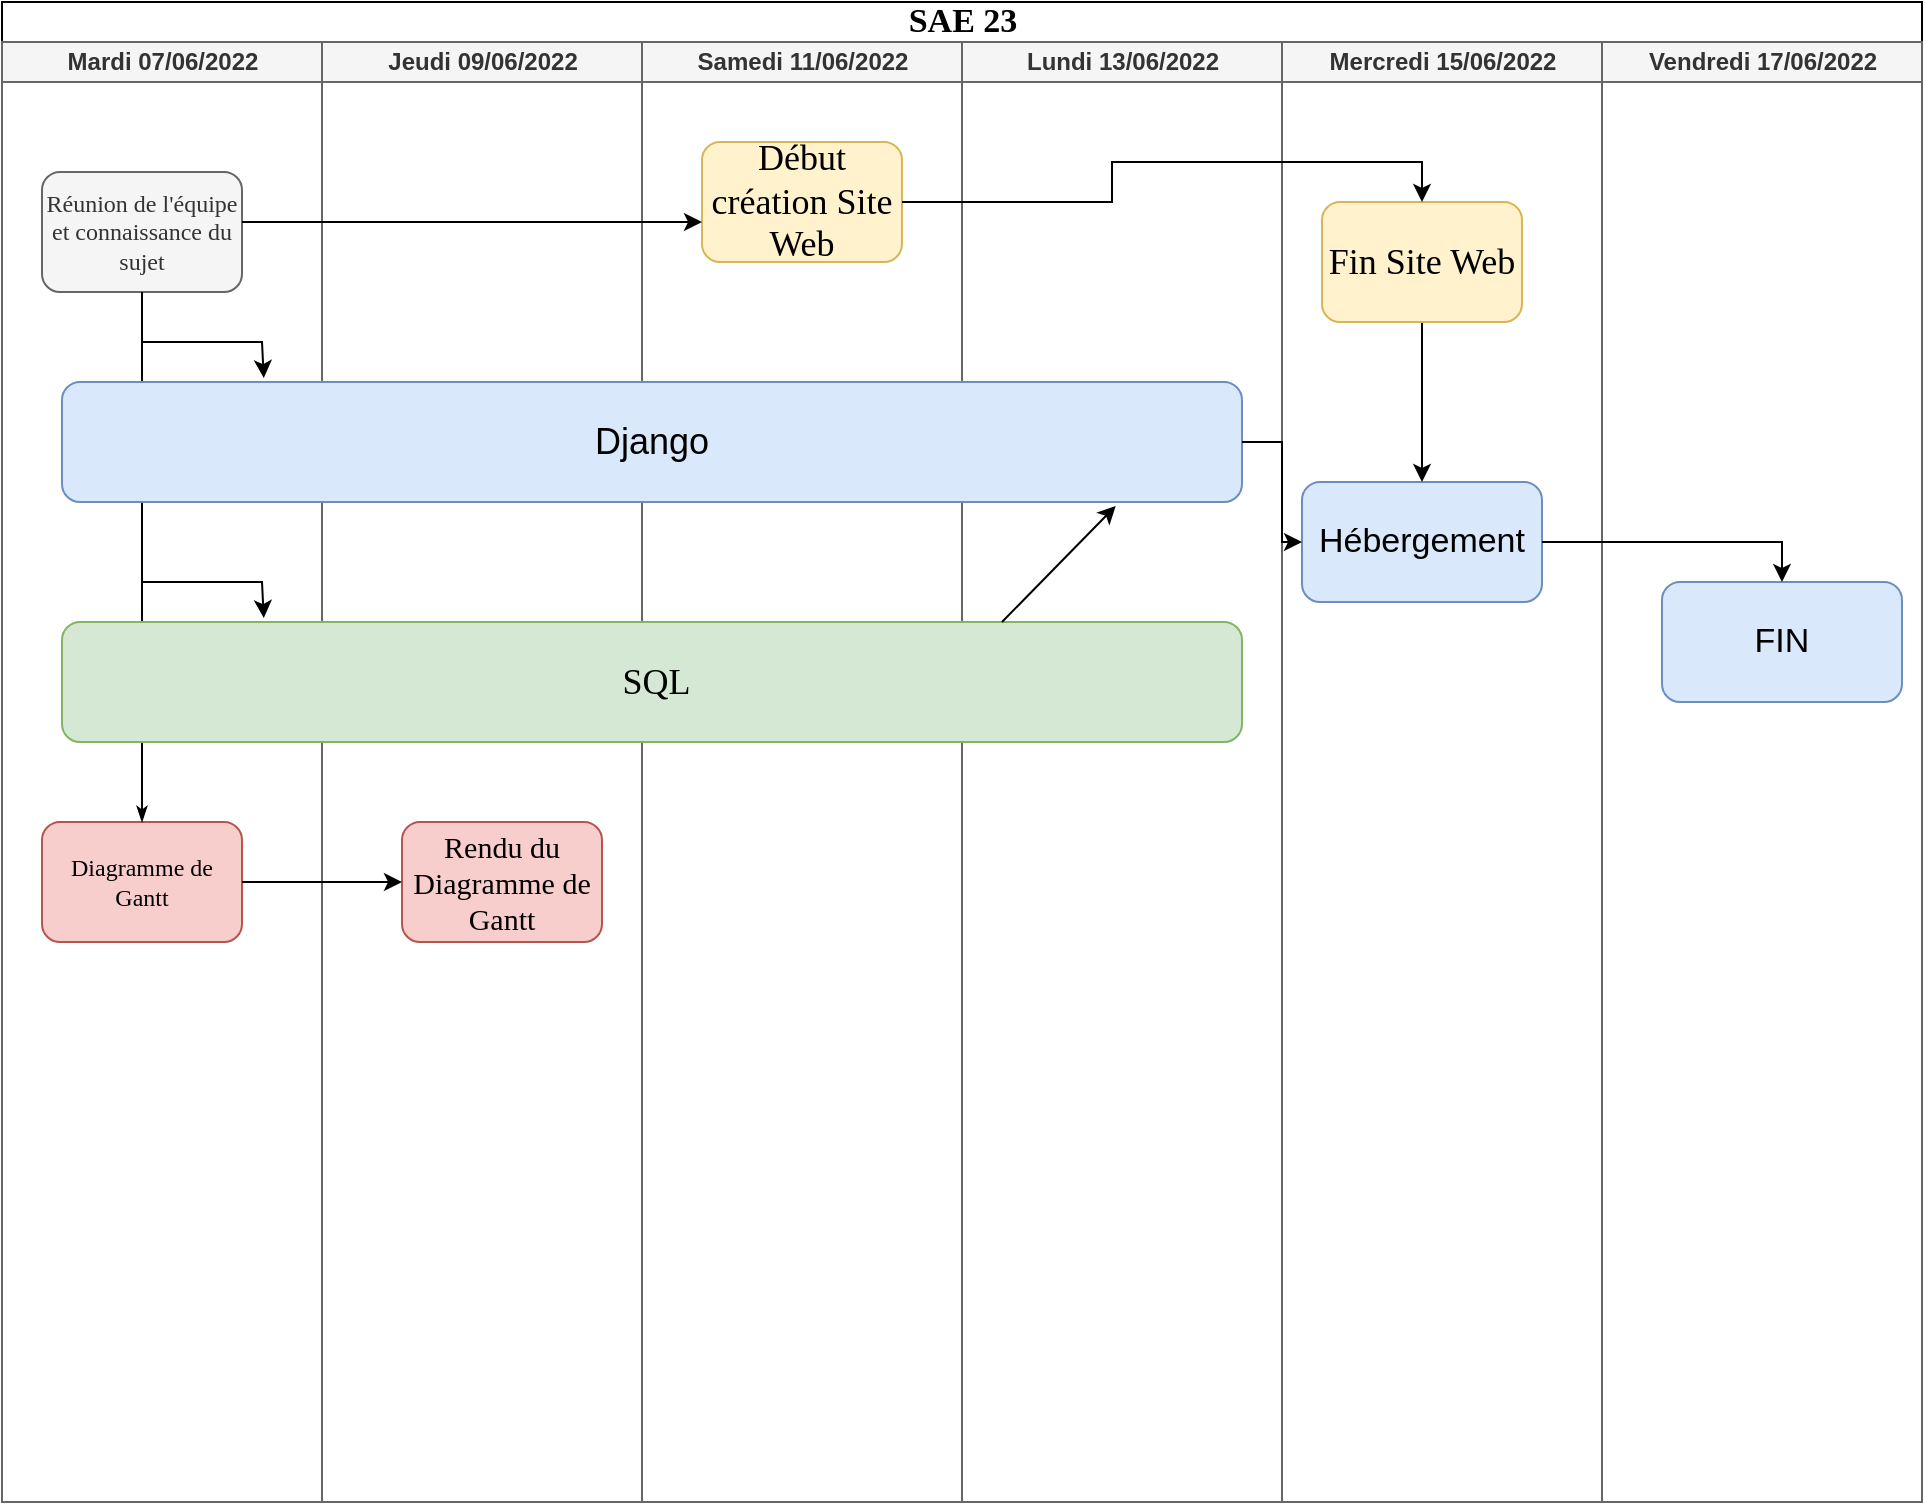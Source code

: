 <mxfile version="19.0.1" type="github">
  <diagram name="Page-1" id="74e2e168-ea6b-b213-b513-2b3c1d86103e">
    <mxGraphModel dx="1422" dy="780" grid="1" gridSize="10" guides="1" tooltips="1" connect="1" arrows="1" fold="1" page="1" pageScale="1" pageWidth="1100" pageHeight="850" background="none" math="0" shadow="0">
      <root>
        <mxCell id="0" />
        <mxCell id="1" parent="0" />
        <mxCell id="77e6c97f196da883-1" value="&lt;font style=&quot;font-size: 17px;&quot;&gt;SAE 23&lt;/font&gt;" style="swimlane;html=1;childLayout=stackLayout;startSize=20;rounded=0;shadow=0;labelBackgroundColor=none;strokeWidth=1;fontFamily=Verdana;fontSize=8;align=center;" parent="1" vertex="1">
          <mxGeometry x="70" y="40" width="960" height="750" as="geometry" />
        </mxCell>
        <mxCell id="77e6c97f196da883-2" value="Mardi 07/06/2022" style="swimlane;html=1;startSize=20;fillColor=#f5f5f5;fontColor=#333333;strokeColor=#666666;" parent="77e6c97f196da883-1" vertex="1">
          <mxGeometry y="20" width="160" height="730" as="geometry" />
        </mxCell>
        <mxCell id="77e6c97f196da883-8" value="&lt;font style=&quot;font-size: 12px;&quot;&gt;Réunion de l&#39;équipe et connaissance du sujet&lt;/font&gt;" style="rounded=1;whiteSpace=wrap;html=1;shadow=0;labelBackgroundColor=none;strokeWidth=1;fontFamily=Verdana;fontSize=8;align=center;fillColor=#f5f5f5;fontColor=#333333;strokeColor=#666666;" parent="77e6c97f196da883-2" vertex="1">
          <mxGeometry x="20" y="65" width="100" height="60" as="geometry" />
        </mxCell>
        <mxCell id="77e6c97f196da883-9" value="&lt;font style=&quot;font-size: 12px;&quot;&gt;Diagramme de Gantt&lt;/font&gt;" style="rounded=1;whiteSpace=wrap;html=1;shadow=0;labelBackgroundColor=none;strokeWidth=1;fontFamily=Verdana;fontSize=8;align=center;fillColor=#f8cecc;strokeColor=#b85450;" parent="77e6c97f196da883-2" vertex="1">
          <mxGeometry x="20" y="390" width="100" height="60" as="geometry" />
        </mxCell>
        <mxCell id="77e6c97f196da883-26" style="edgeStyle=orthogonalEdgeStyle;rounded=1;html=1;labelBackgroundColor=none;startArrow=none;startFill=0;startSize=5;endArrow=classicThin;endFill=1;endSize=5;jettySize=auto;orthogonalLoop=1;strokeWidth=1;fontFamily=Verdana;fontSize=8;entryX=0.5;entryY=0;entryDx=0;entryDy=0;" parent="77e6c97f196da883-2" source="77e6c97f196da883-8" target="77e6c97f196da883-9" edge="1">
          <mxGeometry relative="1" as="geometry">
            <mxPoint x="70" y="135" as="targetPoint" />
          </mxGeometry>
        </mxCell>
        <mxCell id="PfnqN_T4MZgxqJGRv_Zg-9" value="" style="endArrow=classic;html=1;rounded=0;fontSize=18;entryX=0.171;entryY=-0.033;entryDx=0;entryDy=0;entryPerimeter=0;" edge="1" parent="77e6c97f196da883-2">
          <mxGeometry width="50" height="50" relative="1" as="geometry">
            <mxPoint x="70" y="270" as="sourcePoint" />
            <mxPoint x="130.89" y="288.02" as="targetPoint" />
            <Array as="points">
              <mxPoint x="130" y="270" />
            </Array>
          </mxGeometry>
        </mxCell>
        <mxCell id="77e6c97f196da883-3" value="Jeudi 09/06/2022" style="swimlane;html=1;startSize=20;fillColor=#f5f5f5;fontColor=#333333;strokeColor=#666666;" parent="77e6c97f196da883-1" vertex="1">
          <mxGeometry x="160" y="20" width="160" height="730" as="geometry" />
        </mxCell>
        <mxCell id="77e6c97f196da883-11" value="&lt;font style=&quot;font-size: 15px;&quot;&gt;Rendu du Diagramme de Gantt&lt;/font&gt;" style="rounded=1;whiteSpace=wrap;html=1;shadow=0;labelBackgroundColor=none;strokeWidth=1;fontFamily=Verdana;fontSize=8;align=center;fillColor=#f8cecc;strokeColor=#b85450;" parent="77e6c97f196da883-3" vertex="1">
          <mxGeometry x="40" y="390" width="100" height="60" as="geometry" />
        </mxCell>
        <mxCell id="LiUP2-kKBg33_iAb6gck-9" value="&lt;font style=&quot;font-size: 18px;&quot;&gt;Début SQL&lt;/font&gt;" style="rounded=1;whiteSpace=wrap;html=1;shadow=0;labelBackgroundColor=none;strokeWidth=1;fontFamily=Verdana;fontSize=8;align=center;fillColor=#d5e8d4;strokeColor=#82b366;" parent="77e6c97f196da883-3" vertex="1">
          <mxGeometry x="40" y="170" width="100" height="60" as="geometry" />
        </mxCell>
        <mxCell id="77e6c97f196da883-4" value="Samedi 11/06/2022" style="swimlane;html=1;startSize=20;fillColor=#f5f5f5;fontColor=#333333;strokeColor=#666666;" parent="77e6c97f196da883-1" vertex="1">
          <mxGeometry x="320" y="20" width="160" height="730" as="geometry" />
        </mxCell>
        <mxCell id="LiUP2-kKBg33_iAb6gck-15" value="&lt;font style=&quot;font-size: 18px;&quot;&gt;Début création Site Web&lt;/font&gt;" style="rounded=1;whiteSpace=wrap;html=1;shadow=0;labelBackgroundColor=none;strokeWidth=1;fontFamily=Verdana;fontSize=8;align=center;fillColor=#fff2cc;strokeColor=#d6b656;" parent="77e6c97f196da883-4" vertex="1">
          <mxGeometry x="30" y="50" width="100" height="60" as="geometry" />
        </mxCell>
        <mxCell id="77e6c97f196da883-5" value="Lundi 13/06/2022" style="swimlane;html=1;startSize=20;fillColor=#f5f5f5;fontColor=#333333;strokeColor=#666666;" parent="77e6c97f196da883-1" vertex="1">
          <mxGeometry x="480" y="20" width="160" height="730" as="geometry" />
        </mxCell>
        <mxCell id="LiUP2-kKBg33_iAb6gck-3" value="&lt;font style=&quot;font-size: 18px;&quot;&gt;Django&lt;/font&gt;" style="rounded=1;whiteSpace=wrap;html=1;fontSize=17;fillColor=#dae8fc;strokeColor=#6c8ebf;" parent="77e6c97f196da883-5" vertex="1">
          <mxGeometry x="-450" y="170" width="590" height="60" as="geometry" />
        </mxCell>
        <mxCell id="LiUP2-kKBg33_iAb6gck-11" value="&lt;font style=&quot;font-size: 18px;&quot;&gt;&amp;nbsp;SQL&lt;/font&gt;" style="rounded=1;whiteSpace=wrap;html=1;shadow=0;labelBackgroundColor=none;strokeWidth=1;fontFamily=Verdana;fontSize=8;align=center;fillColor=#d5e8d4;strokeColor=#82b366;" parent="77e6c97f196da883-5" vertex="1">
          <mxGeometry x="-450" y="290" width="590" height="60" as="geometry" />
        </mxCell>
        <mxCell id="PfnqN_T4MZgxqJGRv_Zg-10" value="" style="endArrow=classic;html=1;rounded=0;entryX=0.893;entryY=1.033;entryDx=0;entryDy=0;entryPerimeter=0;" edge="1" parent="77e6c97f196da883-5" target="LiUP2-kKBg33_iAb6gck-3">
          <mxGeometry width="50" height="50" relative="1" as="geometry">
            <mxPoint x="20" y="290" as="sourcePoint" />
            <mxPoint x="70" y="240" as="targetPoint" />
          </mxGeometry>
        </mxCell>
        <mxCell id="77e6c97f196da883-6" value="Mercredi 15/06/2022" style="swimlane;html=1;startSize=20;fillColor=#f5f5f5;fontColor=#333333;strokeColor=#666666;" parent="77e6c97f196da883-1" vertex="1">
          <mxGeometry x="640" y="20" width="160" height="730" as="geometry" />
        </mxCell>
        <mxCell id="LiUP2-kKBg33_iAb6gck-7" value="Hébergement" style="rounded=1;whiteSpace=wrap;html=1;fontSize=17;fillColor=#dae8fc;strokeColor=#6c8ebf;" parent="77e6c97f196da883-6" vertex="1">
          <mxGeometry x="10" y="220" width="120" height="60" as="geometry" />
        </mxCell>
        <mxCell id="PfnqN_T4MZgxqJGRv_Zg-12" style="edgeStyle=orthogonalEdgeStyle;rounded=0;orthogonalLoop=1;jettySize=auto;html=1;exitX=0.5;exitY=1;exitDx=0;exitDy=0;" edge="1" parent="77e6c97f196da883-6" source="LiUP2-kKBg33_iAb6gck-18" target="LiUP2-kKBg33_iAb6gck-7">
          <mxGeometry relative="1" as="geometry" />
        </mxCell>
        <mxCell id="LiUP2-kKBg33_iAb6gck-18" value="&lt;font style=&quot;font-size: 18px;&quot;&gt;Fin Site Web&lt;/font&gt;" style="rounded=1;whiteSpace=wrap;html=1;shadow=0;labelBackgroundColor=none;strokeWidth=1;fontFamily=Verdana;fontSize=8;align=center;fillColor=#fff2cc;strokeColor=#d6b656;" parent="77e6c97f196da883-6" vertex="1">
          <mxGeometry x="20" y="80" width="100" height="60" as="geometry" />
        </mxCell>
        <mxCell id="77e6c97f196da883-7" value="Vendredi 17/06/2022" style="swimlane;html=1;startSize=20;fillColor=#f5f5f5;fontColor=#333333;strokeColor=#666666;" parent="77e6c97f196da883-1" vertex="1">
          <mxGeometry x="800" y="20" width="160" height="730" as="geometry" />
        </mxCell>
        <mxCell id="PfnqN_T4MZgxqJGRv_Zg-14" value="FIN" style="rounded=1;whiteSpace=wrap;html=1;fontSize=17;fillColor=#dae8fc;strokeColor=#6c8ebf;" vertex="1" parent="77e6c97f196da883-7">
          <mxGeometry x="30" y="270" width="120" height="60" as="geometry" />
        </mxCell>
        <mxCell id="LiUP2-kKBg33_iAb6gck-8" value="" style="endArrow=classic;html=1;rounded=0;fontSize=18;entryX=0;entryY=0.5;entryDx=0;entryDy=0;exitX=1;exitY=0.5;exitDx=0;exitDy=0;" parent="77e6c97f196da883-1" source="77e6c97f196da883-9" target="77e6c97f196da883-11" edge="1">
          <mxGeometry width="50" height="50" relative="1" as="geometry">
            <mxPoint x="120" y="200" as="sourcePoint" />
            <mxPoint x="500" y="360" as="targetPoint" />
            <Array as="points" />
          </mxGeometry>
        </mxCell>
        <mxCell id="LiUP2-kKBg33_iAb6gck-13" value="" style="endArrow=classic;html=1;rounded=0;fontSize=18;entryX=0.171;entryY=-0.033;entryDx=0;entryDy=0;entryPerimeter=0;" parent="77e6c97f196da883-1" target="LiUP2-kKBg33_iAb6gck-3" edge="1">
          <mxGeometry width="50" height="50" relative="1" as="geometry">
            <mxPoint x="70" y="170" as="sourcePoint" />
            <mxPoint x="130" y="170" as="targetPoint" />
            <Array as="points">
              <mxPoint x="130" y="170" />
            </Array>
          </mxGeometry>
        </mxCell>
        <mxCell id="LiUP2-kKBg33_iAb6gck-20" style="edgeStyle=orthogonalEdgeStyle;rounded=0;orthogonalLoop=1;jettySize=auto;html=1;entryX=0.5;entryY=0;entryDx=0;entryDy=0;fontSize=18;" parent="77e6c97f196da883-1" source="LiUP2-kKBg33_iAb6gck-15" target="LiUP2-kKBg33_iAb6gck-18" edge="1">
          <mxGeometry relative="1" as="geometry" />
        </mxCell>
        <mxCell id="LiUP2-kKBg33_iAb6gck-25" value="" style="endArrow=classic;html=1;rounded=0;fontSize=18;" parent="77e6c97f196da883-1" edge="1">
          <mxGeometry width="50" height="50" relative="1" as="geometry">
            <mxPoint x="120" y="110" as="sourcePoint" />
            <mxPoint x="350" y="110" as="targetPoint" />
          </mxGeometry>
        </mxCell>
        <mxCell id="PfnqN_T4MZgxqJGRv_Zg-11" style="edgeStyle=orthogonalEdgeStyle;rounded=0;orthogonalLoop=1;jettySize=auto;html=1;exitX=1;exitY=0.5;exitDx=0;exitDy=0;" edge="1" parent="77e6c97f196da883-1" source="LiUP2-kKBg33_iAb6gck-3" target="LiUP2-kKBg33_iAb6gck-7">
          <mxGeometry relative="1" as="geometry" />
        </mxCell>
        <mxCell id="PfnqN_T4MZgxqJGRv_Zg-13" style="edgeStyle=orthogonalEdgeStyle;rounded=0;orthogonalLoop=1;jettySize=auto;html=1;exitX=1;exitY=0.5;exitDx=0;exitDy=0;entryX=0.5;entryY=0;entryDx=0;entryDy=0;" edge="1" parent="77e6c97f196da883-1" source="LiUP2-kKBg33_iAb6gck-7" target="PfnqN_T4MZgxqJGRv_Zg-14">
          <mxGeometry relative="1" as="geometry">
            <mxPoint x="850" y="280" as="targetPoint" />
          </mxGeometry>
        </mxCell>
      </root>
    </mxGraphModel>
  </diagram>
</mxfile>
